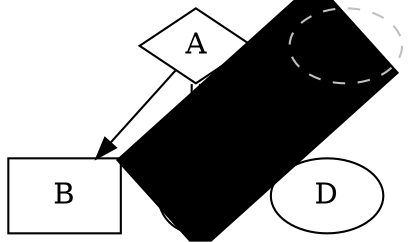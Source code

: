 digraph test1 {

  A [shape=diamond]
  B [shape=box]
  C [shape=circle]

  A -> B ใ[style=dashed, color=grey]
  A -> C [color="black:invis:black"]
  A -> D [penwidth=129, arrowhead=none]

}
